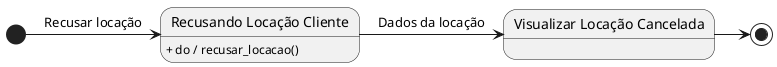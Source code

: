 @startuml

state "Recusando Locação Cliente" as recusa
recusa : + do / recusar_locacao()

state "Visualizar Locação Cancelada" as visu

[*] -r-> recusa : Recusar locação
recusa -r-> visu : Dados da locação
visu -r-> [*]

@enduml
